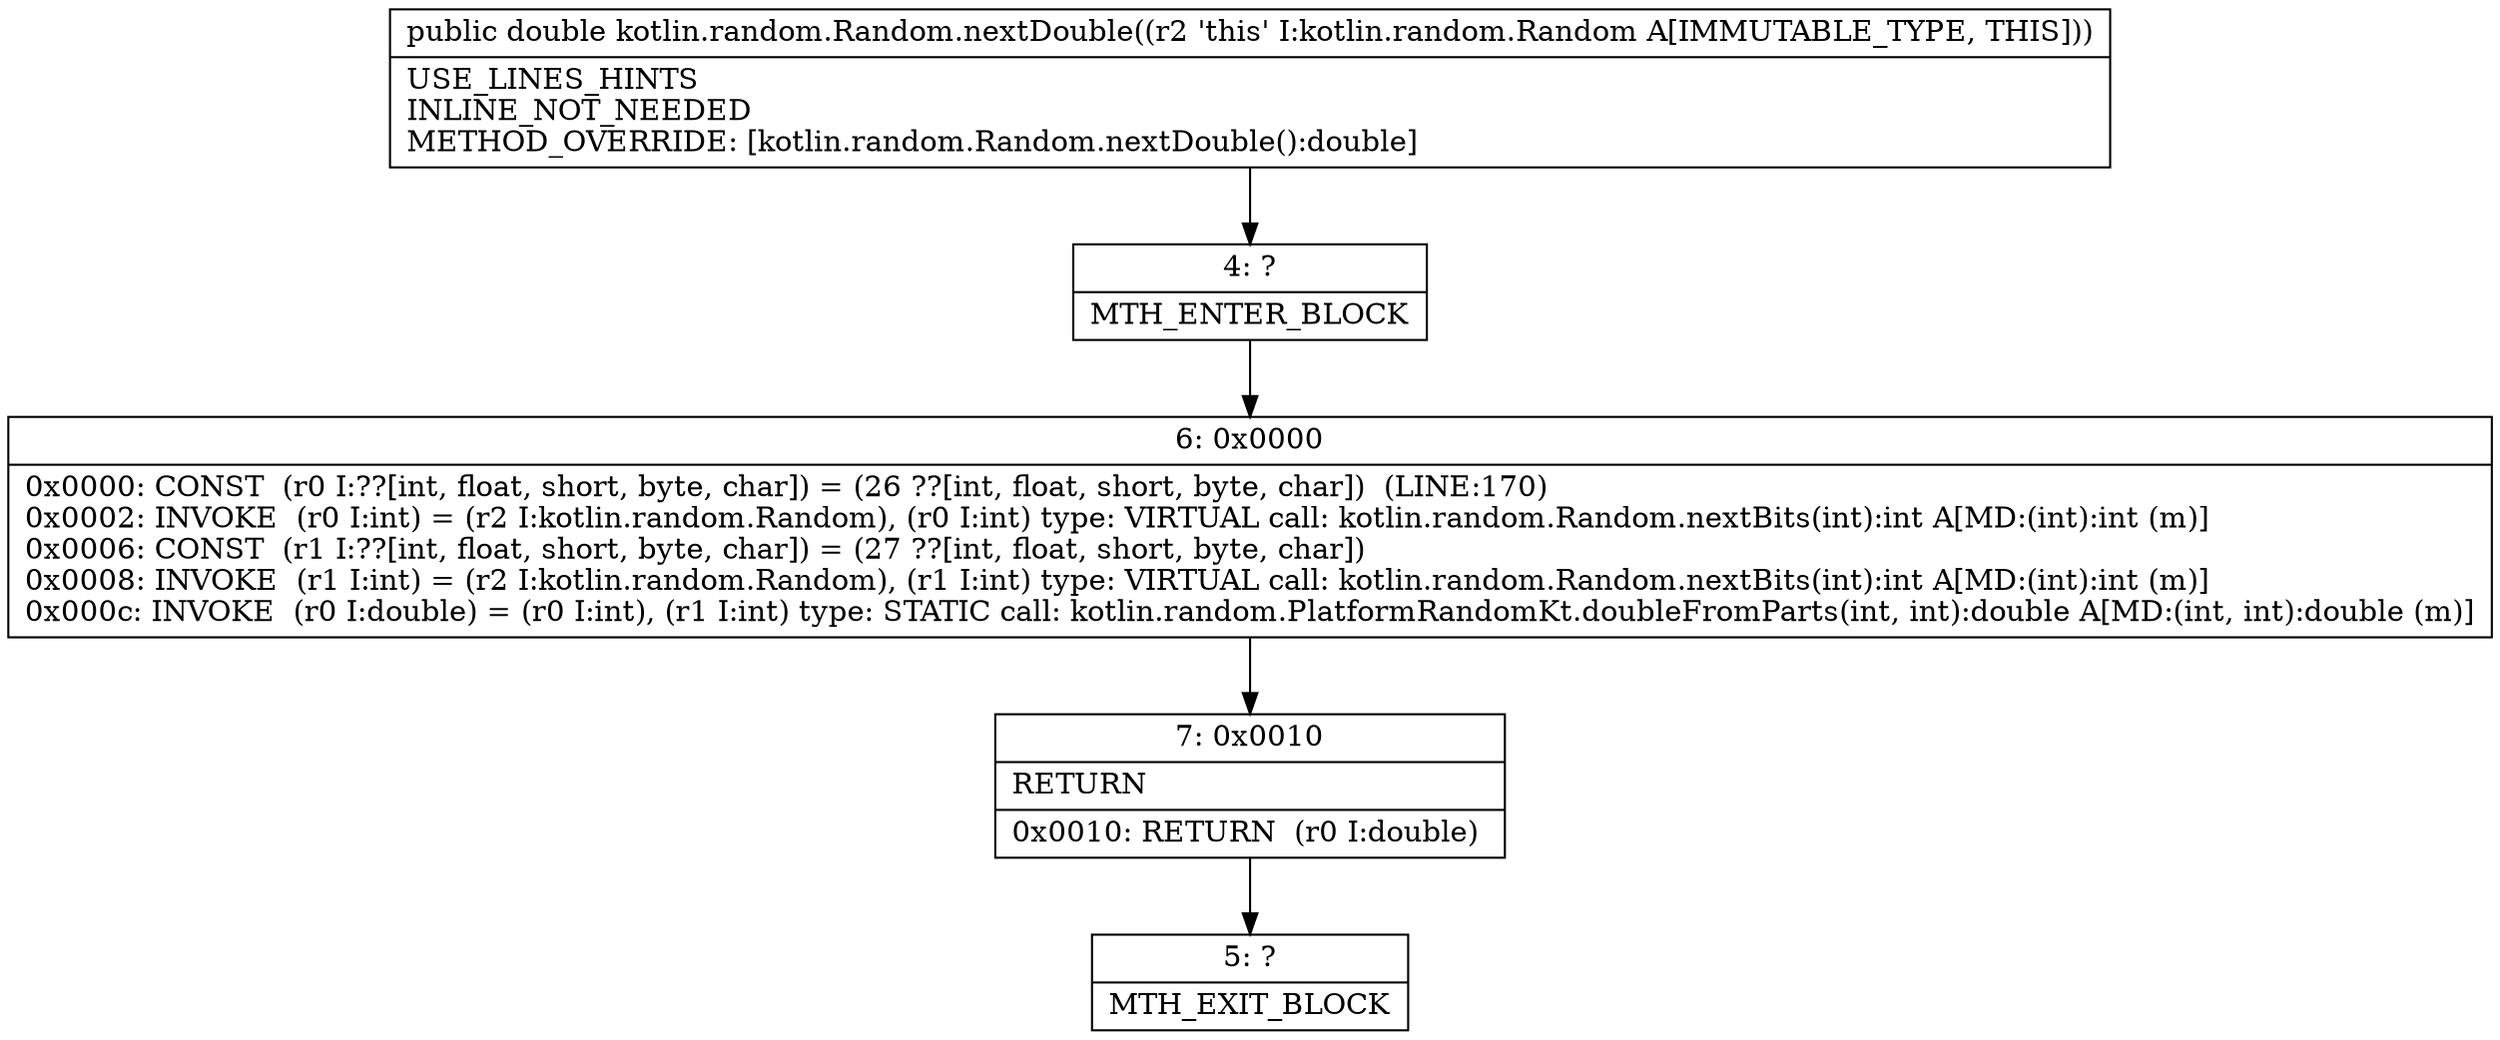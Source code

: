 digraph "CFG forkotlin.random.Random.nextDouble()D" {
Node_4 [shape=record,label="{4\:\ ?|MTH_ENTER_BLOCK\l}"];
Node_6 [shape=record,label="{6\:\ 0x0000|0x0000: CONST  (r0 I:??[int, float, short, byte, char]) = (26 ??[int, float, short, byte, char])  (LINE:170)\l0x0002: INVOKE  (r0 I:int) = (r2 I:kotlin.random.Random), (r0 I:int) type: VIRTUAL call: kotlin.random.Random.nextBits(int):int A[MD:(int):int (m)]\l0x0006: CONST  (r1 I:??[int, float, short, byte, char]) = (27 ??[int, float, short, byte, char]) \l0x0008: INVOKE  (r1 I:int) = (r2 I:kotlin.random.Random), (r1 I:int) type: VIRTUAL call: kotlin.random.Random.nextBits(int):int A[MD:(int):int (m)]\l0x000c: INVOKE  (r0 I:double) = (r0 I:int), (r1 I:int) type: STATIC call: kotlin.random.PlatformRandomKt.doubleFromParts(int, int):double A[MD:(int, int):double (m)]\l}"];
Node_7 [shape=record,label="{7\:\ 0x0010|RETURN\l|0x0010: RETURN  (r0 I:double) \l}"];
Node_5 [shape=record,label="{5\:\ ?|MTH_EXIT_BLOCK\l}"];
MethodNode[shape=record,label="{public double kotlin.random.Random.nextDouble((r2 'this' I:kotlin.random.Random A[IMMUTABLE_TYPE, THIS]))  | USE_LINES_HINTS\lINLINE_NOT_NEEDED\lMETHOD_OVERRIDE: [kotlin.random.Random.nextDouble():double]\l}"];
MethodNode -> Node_4;Node_4 -> Node_6;
Node_6 -> Node_7;
Node_7 -> Node_5;
}


